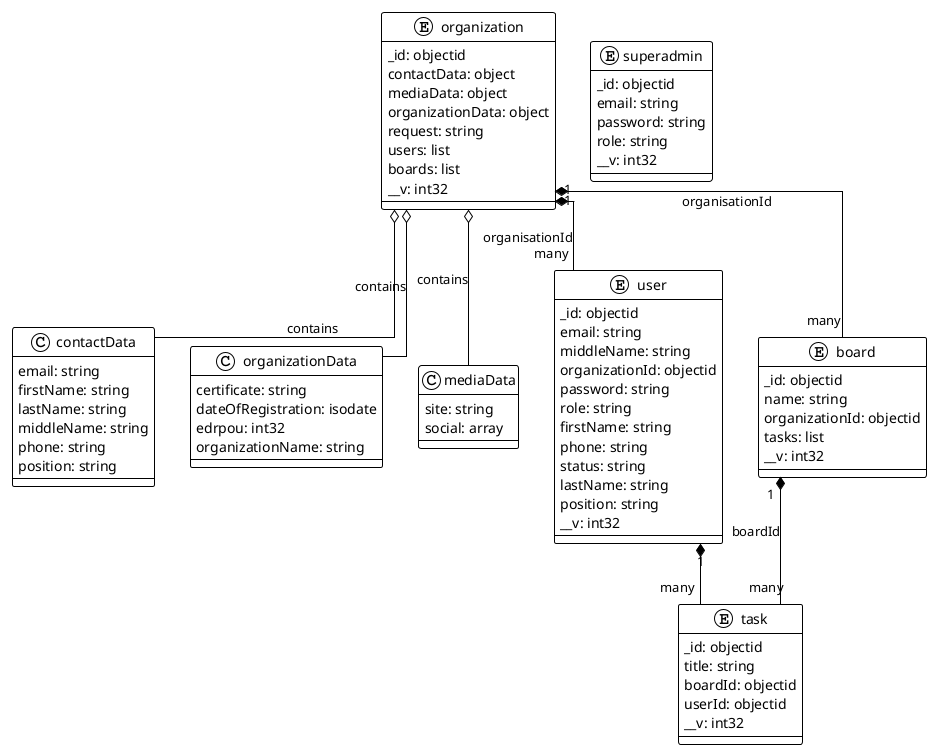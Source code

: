 @startuml
!theme plain
top to bottom direction
skinparam linetype ortho

entity organization {
   _id: objectid
   contactData: object
   mediaData: object
   organizationData: object
   request: string
   users: list
   boards: list
   __v: int32

}

class contactData {
    email: string
    firstName: string
    lastName: string
    middleName: string
    phone: string
    position: string
}

class organizationData {
   certificate: string
   dateOfRegistration: isodate
   edrpou: int32
   organizationName: string
}

class mediaData {
   site: string
   social: array
}

entity superadmin {
   _id: objectid
   email: string
   password: string
   role: string
   __v: int32
}

entity user {
   _id: objectid
   email: string
   middleName: string
   organizationId: objectid
   password: string
   role: string
   firstName: string
   phone: string
   status: string
   lastName: string
   position: string
   __v: int32
}

entity board {
    _id: objectid
    name: string
    organizationId: objectid
    tasks: list
    __v: int32
}

entity task {
    _id: objectid
    title: string
    boardId: objectid
    userId: objectid
    __v: int32
}

organization o-- contactData: contains
organization o-- organizationData: contains
organization o-- mediaData: contains
organization "1" *-- "many" user : "organisationId"
organization "1" *-- "many" board : "organisationId"
board "1" *-- "many" task : "boardId"
user "1" *-- "many" task: ""

@enduml
